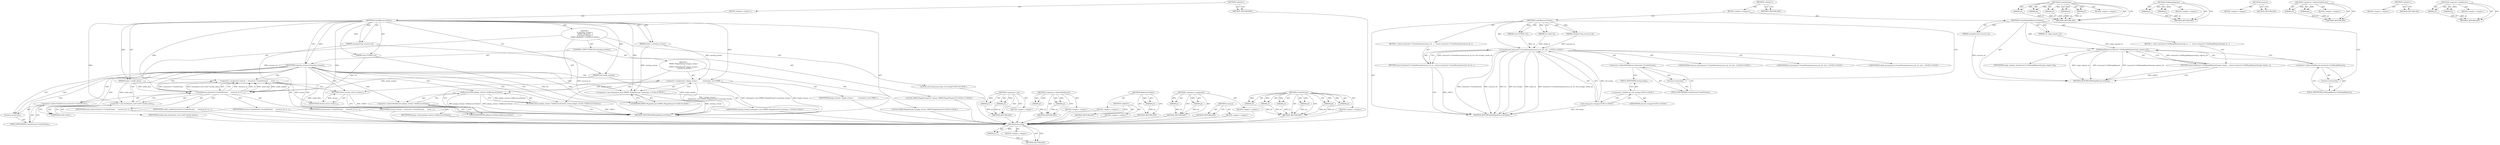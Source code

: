 digraph "&lt;operator&gt;.fieldAccess" {
vulnerable_96 [label=<(METHOD,CreateStream)>];
vulnerable_97 [label=<(PARAM,p1)>];
vulnerable_98 [label=<(PARAM,p2)>];
vulnerable_99 [label=<(PARAM,p3)>];
vulnerable_100 [label=<(PARAM,p4)>];
vulnerable_101 [label=<(PARAM,p5)>];
vulnerable_102 [label=<(PARAM,p6)>];
vulnerable_103 [label=<(BLOCK,&lt;empty&gt;,&lt;empty&gt;)>];
vulnerable_104 [label=<(METHOD_RETURN,ANY)>];
vulnerable_6 [label=<(METHOD,&lt;global&gt;)<SUB>1</SUB>>];
vulnerable_7 [label=<(BLOCK,&lt;empty&gt;,&lt;empty&gt;)<SUB>1</SUB>>];
vulnerable_8 [label=<(METHOD,CreateResourceClient)<SUB>1</SUB>>];
vulnerable_9 [label=<(PARAM,unsigned long resource_id)<SUB>2</SUB>>];
vulnerable_10 [label=<(PARAM,const GURL&amp; url)<SUB>2</SUB>>];
vulnerable_11 [label=<(PARAM,bool notify_needed)<SUB>2</SUB>>];
vulnerable_12 [label=<(PARAM,intptr_t notify_data)<SUB>3</SUB>>];
vulnerable_13 [label=<(PARAM,intptr_t existing_stream)<SUB>3</SUB>>];
vulnerable_14 [label="<(BLOCK,{
  if (existing_stream) {
    NPAPI::PluginStr...,{
  if (existing_stream) {
    NPAPI::PluginStr...)<SUB>3</SUB>>"];
vulnerable_15 [label=<(CONTROL_STRUCTURE,IF,if (existing_stream))<SUB>4</SUB>>];
vulnerable_16 [label=<(IDENTIFIER,existing_stream,if (existing_stream))<SUB>4</SUB>>];
vulnerable_17 [label="<(BLOCK,{
    NPAPI::PluginStream* plugin_stream =
    ...,{
    NPAPI::PluginStream* plugin_stream =
    ...)<SUB>4</SUB>>"];
vulnerable_18 [label="<(LOCAL,NPAPI.PluginStream* plugin_stream: NPAPI.PluginStream*)<SUB>5</SUB>>"];
vulnerable_19 [label=<(&lt;operator&gt;.assignment,* plugin_stream =
        reinterpret_cast&lt;NPAP...)<SUB>5</SUB>>];
vulnerable_20 [label=<(IDENTIFIER,plugin_stream,* plugin_stream =
        reinterpret_cast&lt;NPAP...)<SUB>5</SUB>>];
vulnerable_21 [label="<(&lt;operator&gt;.cast,reinterpret_cast&lt;NPAPI::PluginStream*&gt;(existing...)<SUB>6</SUB>>"];
vulnerable_22 [label="<(UNKNOWN,NPAPI::PluginStream*,NPAPI::PluginStream*)<SUB>6</SUB>>"];
vulnerable_23 [label="<(IDENTIFIER,existing_stream,reinterpret_cast&lt;NPAPI::PluginStream*&gt;(existing...)<SUB>6</SUB>>"];
vulnerable_24 [label=<(RETURN,return plugin_stream-&gt;AsResourceClient();,return plugin_stream-&gt;AsResourceClient();)<SUB>7</SUB>>];
vulnerable_25 [label=<(AsResourceClient,plugin_stream-&gt;AsResourceClient())<SUB>7</SUB>>];
vulnerable_26 [label=<(&lt;operator&gt;.indirectFieldAccess,plugin_stream-&gt;AsResourceClient)<SUB>7</SUB>>];
vulnerable_27 [label=<(IDENTIFIER,plugin_stream,plugin_stream-&gt;AsResourceClient())<SUB>7</SUB>>];
vulnerable_28 [label=<(FIELD_IDENTIFIER,AsResourceClient,AsResourceClient)<SUB>7</SUB>>];
vulnerable_29 [label="<(LOCAL,std.string mime_type: std.string)<SUB>10</SUB>>"];
vulnerable_30 [label="<(LOCAL,NPAPI.PluginStreamUrl* stream: NPAPI.PluginStreamUrl*)<SUB>11</SUB>>"];
vulnerable_31 [label=<(&lt;operator&gt;.assignment,*stream = instance()-&gt;CreateStream(
      resou...)<SUB>11</SUB>>];
vulnerable_32 [label=<(IDENTIFIER,stream,*stream = instance()-&gt;CreateStream(
      resou...)<SUB>11</SUB>>];
vulnerable_33 [label=<(CreateStream,instance()-&gt;CreateStream(
      resource_id, ur...)<SUB>11</SUB>>];
vulnerable_34 [label=<(&lt;operator&gt;.indirectFieldAccess,instance()-&gt;CreateStream)<SUB>11</SUB>>];
vulnerable_35 [label=<(instance,instance())<SUB>11</SUB>>];
vulnerable_36 [label=<(FIELD_IDENTIFIER,CreateStream,CreateStream)<SUB>11</SUB>>];
vulnerable_37 [label=<(IDENTIFIER,resource_id,instance()-&gt;CreateStream(
      resource_id, ur...)<SUB>12</SUB>>];
vulnerable_38 [label=<(IDENTIFIER,url,instance()-&gt;CreateStream(
      resource_id, ur...)<SUB>12</SUB>>];
vulnerable_39 [label=<(IDENTIFIER,mime_type,instance()-&gt;CreateStream(
      resource_id, ur...)<SUB>12</SUB>>];
vulnerable_40 [label=<(IDENTIFIER,notify_needed,instance()-&gt;CreateStream(
      resource_id, ur...)<SUB>12</SUB>>];
vulnerable_41 [label=<(&lt;operator&gt;.cast,reinterpret_cast&lt;void*&gt;(notify_data))<SUB>13</SUB>>];
vulnerable_42 [label=<(UNKNOWN,void*,void*)<SUB>13</SUB>>];
vulnerable_43 [label=<(IDENTIFIER,notify_data,reinterpret_cast&lt;void*&gt;(notify_data))<SUB>13</SUB>>];
vulnerable_44 [label=<(RETURN,return stream;,return stream;)<SUB>14</SUB>>];
vulnerable_45 [label=<(IDENTIFIER,stream,return stream;)<SUB>14</SUB>>];
vulnerable_46 [label=<(METHOD_RETURN,WebPluginResourceClient)<SUB>1</SUB>>];
vulnerable_48 [label=<(METHOD_RETURN,ANY)<SUB>1</SUB>>];
vulnerable_82 [label=<(METHOD,&lt;operator&gt;.cast)>];
vulnerable_83 [label=<(PARAM,p1)>];
vulnerable_84 [label=<(PARAM,p2)>];
vulnerable_85 [label=<(BLOCK,&lt;empty&gt;,&lt;empty&gt;)>];
vulnerable_86 [label=<(METHOD_RETURN,ANY)>];
vulnerable_91 [label=<(METHOD,&lt;operator&gt;.indirectFieldAccess)>];
vulnerable_92 [label=<(PARAM,p1)>];
vulnerable_93 [label=<(PARAM,p2)>];
vulnerable_94 [label=<(BLOCK,&lt;empty&gt;,&lt;empty&gt;)>];
vulnerable_95 [label=<(METHOD_RETURN,ANY)>];
vulnerable_87 [label=<(METHOD,AsResourceClient)>];
vulnerable_88 [label=<(PARAM,p1)>];
vulnerable_89 [label=<(BLOCK,&lt;empty&gt;,&lt;empty&gt;)>];
vulnerable_90 [label=<(METHOD_RETURN,ANY)>];
vulnerable_77 [label=<(METHOD,&lt;operator&gt;.assignment)>];
vulnerable_78 [label=<(PARAM,p1)>];
vulnerable_79 [label=<(PARAM,p2)>];
vulnerable_80 [label=<(BLOCK,&lt;empty&gt;,&lt;empty&gt;)>];
vulnerable_81 [label=<(METHOD_RETURN,ANY)>];
vulnerable_71 [label=<(METHOD,&lt;global&gt;)<SUB>1</SUB>>];
vulnerable_72 [label=<(BLOCK,&lt;empty&gt;,&lt;empty&gt;)>];
vulnerable_73 [label=<(METHOD_RETURN,ANY)>];
vulnerable_105 [label=<(METHOD,instance)>];
vulnerable_106 [label=<(BLOCK,&lt;empty&gt;,&lt;empty&gt;)>];
vulnerable_107 [label=<(METHOD_RETURN,ANY)>];
fixed_76 [label=<(METHOD,std.string)>];
fixed_77 [label=<(PARAM,p1)>];
fixed_78 [label=<(BLOCK,&lt;empty&gt;,&lt;empty&gt;)>];
fixed_79 [label=<(METHOD_RETURN,ANY)>];
fixed_6 [label=<(METHOD,&lt;global&gt;)<SUB>1</SUB>>];
fixed_7 [label=<(BLOCK,&lt;empty&gt;,&lt;empty&gt;)<SUB>1</SUB>>];
fixed_8 [label=<(METHOD,CreateResourceClient)<SUB>1</SUB>>];
fixed_9 [label=<(PARAM,unsigned long resource_id)<SUB>2</SUB>>];
fixed_10 [label=<(PARAM,const GURL&amp; url)<SUB>2</SUB>>];
fixed_11 [label=<(PARAM,int notify_id)<SUB>2</SUB>>];
fixed_12 [label=<(BLOCK,{
  return instance()-&gt;CreateStream(resource_id...,{
  return instance()-&gt;CreateStream(resource_id...)<SUB>2</SUB>>];
fixed_13 [label=<(RETURN,return instance()-&gt;CreateStream(resource_id, ur...,return instance()-&gt;CreateStream(resource_id, ur...)<SUB>3</SUB>>];
fixed_14 [label="<(CreateStream,instance()-&gt;CreateStream(resource_id, url, std:...)<SUB>3</SUB>>"];
fixed_15 [label=<(&lt;operator&gt;.indirectFieldAccess,instance()-&gt;CreateStream)<SUB>3</SUB>>];
fixed_16 [label=<(instance,instance())<SUB>3</SUB>>];
fixed_17 [label=<(FIELD_IDENTIFIER,CreateStream,CreateStream)<SUB>3</SUB>>];
fixed_18 [label="<(IDENTIFIER,resource_id,instance()-&gt;CreateStream(resource_id, url, std:...)<SUB>3</SUB>>"];
fixed_19 [label="<(IDENTIFIER,url,instance()-&gt;CreateStream(resource_id, url, std:...)<SUB>3</SUB>>"];
fixed_20 [label="<(std.string,std::string())<SUB>3</SUB>>"];
fixed_21 [label="<(&lt;operator&gt;.fieldAccess,std::string)<SUB>3</SUB>>"];
fixed_22 [label="<(IDENTIFIER,std,std::string())<SUB>3</SUB>>"];
fixed_23 [label=<(FIELD_IDENTIFIER,string,string)<SUB>3</SUB>>];
fixed_24 [label="<(IDENTIFIER,notify_id,instance()-&gt;CreateStream(resource_id, url, std:...)<SUB>3</SUB>>"];
fixed_25 [label=<(METHOD_RETURN,WebPluginResourceClient)<SUB>1</SUB>>];
fixed_27 [label=<(METHOD,CreateSeekableResourceClient)<SUB>6</SUB>>];
fixed_28 [label=<(PARAM,unsigned long resource_id)<SUB>7</SUB>>];
fixed_29 [label=<(PARAM,int range_request_id)<SUB>7</SUB>>];
fixed_30 [label=<(BLOCK,{
  return instance()-&gt;GetRangeRequest(range_re...,{
  return instance()-&gt;GetRangeRequest(range_re...)<SUB>7</SUB>>];
fixed_31 [label=<(RETURN,return instance()-&gt;GetRangeRequest(range_reques...,return instance()-&gt;GetRangeRequest(range_reques...)<SUB>8</SUB>>];
fixed_32 [label=<(GetRangeRequest,instance()-&gt;GetRangeRequest(range_request_id))<SUB>8</SUB>>];
fixed_33 [label=<(&lt;operator&gt;.indirectFieldAccess,instance()-&gt;GetRangeRequest)<SUB>8</SUB>>];
fixed_34 [label=<(instance,instance())<SUB>8</SUB>>];
fixed_35 [label=<(FIELD_IDENTIFIER,GetRangeRequest,GetRangeRequest)<SUB>8</SUB>>];
fixed_36 [label=<(IDENTIFIER,range_request_id,instance()-&gt;GetRangeRequest(range_request_id))<SUB>8</SUB>>];
fixed_37 [label=<(METHOD_RETURN,WebPluginResourceClient)<SUB>6</SUB>>];
fixed_39 [label=<(METHOD_RETURN,ANY)<SUB>1</SUB>>];
fixed_60 [label=<(METHOD,CreateStream)>];
fixed_61 [label=<(PARAM,p1)>];
fixed_62 [label=<(PARAM,p2)>];
fixed_63 [label=<(PARAM,p3)>];
fixed_64 [label=<(PARAM,p4)>];
fixed_65 [label=<(PARAM,p5)>];
fixed_66 [label=<(BLOCK,&lt;empty&gt;,&lt;empty&gt;)>];
fixed_67 [label=<(METHOD_RETURN,ANY)>];
fixed_85 [label=<(METHOD,GetRangeRequest)>];
fixed_86 [label=<(PARAM,p1)>];
fixed_87 [label=<(PARAM,p2)>];
fixed_88 [label=<(BLOCK,&lt;empty&gt;,&lt;empty&gt;)>];
fixed_89 [label=<(METHOD_RETURN,ANY)>];
fixed_73 [label=<(METHOD,instance)>];
fixed_74 [label=<(BLOCK,&lt;empty&gt;,&lt;empty&gt;)>];
fixed_75 [label=<(METHOD_RETURN,ANY)>];
fixed_68 [label=<(METHOD,&lt;operator&gt;.indirectFieldAccess)>];
fixed_69 [label=<(PARAM,p1)>];
fixed_70 [label=<(PARAM,p2)>];
fixed_71 [label=<(BLOCK,&lt;empty&gt;,&lt;empty&gt;)>];
fixed_72 [label=<(METHOD_RETURN,ANY)>];
fixed_54 [label=<(METHOD,&lt;global&gt;)<SUB>1</SUB>>];
fixed_55 [label=<(BLOCK,&lt;empty&gt;,&lt;empty&gt;)>];
fixed_56 [label=<(METHOD_RETURN,ANY)>];
fixed_80 [label=<(METHOD,&lt;operator&gt;.fieldAccess)>];
fixed_81 [label=<(PARAM,p1)>];
fixed_82 [label=<(PARAM,p2)>];
fixed_83 [label=<(BLOCK,&lt;empty&gt;,&lt;empty&gt;)>];
fixed_84 [label=<(METHOD_RETURN,ANY)>];
vulnerable_96 -> vulnerable_97  [key=0, label="AST: "];
vulnerable_96 -> vulnerable_97  [key=1, label="DDG: "];
vulnerable_96 -> vulnerable_103  [key=0, label="AST: "];
vulnerable_96 -> vulnerable_98  [key=0, label="AST: "];
vulnerable_96 -> vulnerable_98  [key=1, label="DDG: "];
vulnerable_96 -> vulnerable_104  [key=0, label="AST: "];
vulnerable_96 -> vulnerable_104  [key=1, label="CFG: "];
vulnerable_96 -> vulnerable_99  [key=0, label="AST: "];
vulnerable_96 -> vulnerable_99  [key=1, label="DDG: "];
vulnerable_96 -> vulnerable_100  [key=0, label="AST: "];
vulnerable_96 -> vulnerable_100  [key=1, label="DDG: "];
vulnerable_96 -> vulnerable_101  [key=0, label="AST: "];
vulnerable_96 -> vulnerable_101  [key=1, label="DDG: "];
vulnerable_96 -> vulnerable_102  [key=0, label="AST: "];
vulnerable_96 -> vulnerable_102  [key=1, label="DDG: "];
vulnerable_97 -> vulnerable_104  [key=0, label="DDG: p1"];
vulnerable_98 -> vulnerable_104  [key=0, label="DDG: p2"];
vulnerable_99 -> vulnerable_104  [key=0, label="DDG: p3"];
vulnerable_100 -> vulnerable_104  [key=0, label="DDG: p4"];
vulnerable_101 -> vulnerable_104  [key=0, label="DDG: p5"];
vulnerable_102 -> vulnerable_104  [key=0, label="DDG: p6"];
vulnerable_103 -> fixed_76  [key=0];
vulnerable_104 -> fixed_76  [key=0];
vulnerable_6 -> vulnerable_7  [key=0, label="AST: "];
vulnerable_6 -> vulnerable_48  [key=0, label="AST: "];
vulnerable_6 -> vulnerable_48  [key=1, label="CFG: "];
vulnerable_7 -> vulnerable_8  [key=0, label="AST: "];
vulnerable_8 -> vulnerable_9  [key=0, label="AST: "];
vulnerable_8 -> vulnerable_9  [key=1, label="DDG: "];
vulnerable_8 -> vulnerable_10  [key=0, label="AST: "];
vulnerable_8 -> vulnerable_10  [key=1, label="DDG: "];
vulnerable_8 -> vulnerable_11  [key=0, label="AST: "];
vulnerable_8 -> vulnerable_11  [key=1, label="DDG: "];
vulnerable_8 -> vulnerable_12  [key=0, label="AST: "];
vulnerable_8 -> vulnerable_12  [key=1, label="DDG: "];
vulnerable_8 -> vulnerable_13  [key=0, label="AST: "];
vulnerable_8 -> vulnerable_13  [key=1, label="DDG: "];
vulnerable_8 -> vulnerable_14  [key=0, label="AST: "];
vulnerable_8 -> vulnerable_46  [key=0, label="AST: "];
vulnerable_8 -> vulnerable_16  [key=0, label="CFG: "];
vulnerable_8 -> vulnerable_16  [key=1, label="DDG: "];
vulnerable_8 -> vulnerable_45  [key=0, label="DDG: "];
vulnerable_8 -> vulnerable_19  [key=0, label="DDG: "];
vulnerable_8 -> vulnerable_33  [key=0, label="DDG: "];
vulnerable_8 -> vulnerable_41  [key=0, label="DDG: "];
vulnerable_8 -> vulnerable_21  [key=0, label="DDG: "];
vulnerable_9 -> vulnerable_46  [key=0, label="DDG: resource_id"];
vulnerable_9 -> vulnerable_33  [key=0, label="DDG: resource_id"];
vulnerable_10 -> vulnerable_46  [key=0, label="DDG: url"];
vulnerable_10 -> vulnerable_33  [key=0, label="DDG: url"];
vulnerable_11 -> vulnerable_46  [key=0, label="DDG: notify_needed"];
vulnerable_11 -> vulnerable_33  [key=0, label="DDG: notify_needed"];
vulnerable_12 -> vulnerable_46  [key=0, label="DDG: notify_data"];
vulnerable_12 -> vulnerable_33  [key=0, label="DDG: notify_data"];
vulnerable_12 -> vulnerable_41  [key=0, label="DDG: notify_data"];
vulnerable_13 -> vulnerable_19  [key=0, label="DDG: existing_stream"];
vulnerable_13 -> vulnerable_21  [key=0, label="DDG: existing_stream"];
vulnerable_14 -> vulnerable_15  [key=0, label="AST: "];
vulnerable_14 -> vulnerable_29  [key=0, label="AST: "];
vulnerable_14 -> vulnerable_30  [key=0, label="AST: "];
vulnerable_14 -> vulnerable_31  [key=0, label="AST: "];
vulnerable_14 -> vulnerable_44  [key=0, label="AST: "];
vulnerable_15 -> vulnerable_16  [key=0, label="AST: "];
vulnerable_15 -> vulnerable_17  [key=0, label="AST: "];
vulnerable_16 -> vulnerable_22  [key=0, label="CFG: "];
vulnerable_16 -> vulnerable_22  [key=1, label="CDG: "];
vulnerable_16 -> vulnerable_35  [key=0, label="CFG: "];
vulnerable_16 -> vulnerable_35  [key=1, label="CDG: "];
vulnerable_16 -> vulnerable_24  [key=0, label="CDG: "];
vulnerable_16 -> vulnerable_34  [key=0, label="CDG: "];
vulnerable_16 -> vulnerable_21  [key=0, label="CDG: "];
vulnerable_16 -> vulnerable_33  [key=0, label="CDG: "];
vulnerable_16 -> vulnerable_26  [key=0, label="CDG: "];
vulnerable_16 -> vulnerable_42  [key=0, label="CDG: "];
vulnerable_16 -> vulnerable_19  [key=0, label="CDG: "];
vulnerable_16 -> vulnerable_28  [key=0, label="CDG: "];
vulnerable_16 -> vulnerable_36  [key=0, label="CDG: "];
vulnerable_16 -> vulnerable_25  [key=0, label="CDG: "];
vulnerable_16 -> vulnerable_41  [key=0, label="CDG: "];
vulnerable_16 -> vulnerable_44  [key=0, label="CDG: "];
vulnerable_16 -> vulnerable_31  [key=0, label="CDG: "];
vulnerable_17 -> vulnerable_18  [key=0, label="AST: "];
vulnerable_17 -> vulnerable_19  [key=0, label="AST: "];
vulnerable_17 -> vulnerable_24  [key=0, label="AST: "];
vulnerable_18 -> fixed_76  [key=0];
vulnerable_19 -> vulnerable_20  [key=0, label="AST: "];
vulnerable_19 -> vulnerable_21  [key=0, label="AST: "];
vulnerable_19 -> vulnerable_28  [key=0, label="CFG: "];
vulnerable_19 -> vulnerable_46  [key=0, label="DDG: plugin_stream"];
vulnerable_19 -> vulnerable_46  [key=1, label="DDG: reinterpret_cast&lt;NPAPI::PluginStream*&gt;(existing_stream)"];
vulnerable_19 -> vulnerable_46  [key=2, label="DDG: * plugin_stream =
        reinterpret_cast&lt;NPAPI::PluginStream*&gt;(existing_stream)"];
vulnerable_19 -> vulnerable_25  [key=0, label="DDG: plugin_stream"];
vulnerable_20 -> fixed_76  [key=0];
vulnerable_21 -> vulnerable_22  [key=0, label="AST: "];
vulnerable_21 -> vulnerable_23  [key=0, label="AST: "];
vulnerable_21 -> vulnerable_19  [key=0, label="CFG: "];
vulnerable_21 -> vulnerable_46  [key=0, label="DDG: existing_stream"];
vulnerable_22 -> vulnerable_21  [key=0, label="CFG: "];
vulnerable_23 -> fixed_76  [key=0];
vulnerable_24 -> vulnerable_25  [key=0, label="AST: "];
vulnerable_24 -> vulnerable_46  [key=0, label="CFG: "];
vulnerable_24 -> vulnerable_46  [key=1, label="DDG: &lt;RET&gt;"];
vulnerable_25 -> vulnerable_26  [key=0, label="AST: "];
vulnerable_25 -> vulnerable_24  [key=0, label="CFG: "];
vulnerable_25 -> vulnerable_24  [key=1, label="DDG: plugin_stream-&gt;AsResourceClient()"];
vulnerable_25 -> vulnerable_46  [key=0, label="DDG: plugin_stream-&gt;AsResourceClient"];
vulnerable_25 -> vulnerable_46  [key=1, label="DDG: plugin_stream-&gt;AsResourceClient()"];
vulnerable_26 -> vulnerable_27  [key=0, label="AST: "];
vulnerable_26 -> vulnerable_28  [key=0, label="AST: "];
vulnerable_26 -> vulnerable_25  [key=0, label="CFG: "];
vulnerable_27 -> fixed_76  [key=0];
vulnerable_28 -> vulnerable_26  [key=0, label="CFG: "];
vulnerable_29 -> fixed_76  [key=0];
vulnerable_30 -> fixed_76  [key=0];
vulnerable_31 -> vulnerable_32  [key=0, label="AST: "];
vulnerable_31 -> vulnerable_33  [key=0, label="AST: "];
vulnerable_31 -> vulnerable_44  [key=0, label="CFG: "];
vulnerable_31 -> vulnerable_45  [key=0, label="DDG: stream"];
vulnerable_32 -> fixed_76  [key=0];
vulnerable_33 -> vulnerable_34  [key=0, label="AST: "];
vulnerable_33 -> vulnerable_37  [key=0, label="AST: "];
vulnerable_33 -> vulnerable_38  [key=0, label="AST: "];
vulnerable_33 -> vulnerable_39  [key=0, label="AST: "];
vulnerable_33 -> vulnerable_40  [key=0, label="AST: "];
vulnerable_33 -> vulnerable_41  [key=0, label="AST: "];
vulnerable_33 -> vulnerable_31  [key=0, label="CFG: "];
vulnerable_33 -> vulnerable_31  [key=1, label="DDG: resource_id"];
vulnerable_33 -> vulnerable_31  [key=2, label="DDG: url"];
vulnerable_33 -> vulnerable_31  [key=3, label="DDG: mime_type"];
vulnerable_33 -> vulnerable_31  [key=4, label="DDG: notify_needed"];
vulnerable_33 -> vulnerable_31  [key=5, label="DDG: instance()-&gt;CreateStream"];
vulnerable_33 -> vulnerable_31  [key=6, label="DDG: reinterpret_cast&lt;void*&gt;(notify_data)"];
vulnerable_34 -> vulnerable_35  [key=0, label="AST: "];
vulnerable_34 -> vulnerable_36  [key=0, label="AST: "];
vulnerable_34 -> vulnerable_42  [key=0, label="CFG: "];
vulnerable_35 -> vulnerable_36  [key=0, label="CFG: "];
vulnerable_36 -> vulnerable_34  [key=0, label="CFG: "];
vulnerable_37 -> fixed_76  [key=0];
vulnerable_38 -> fixed_76  [key=0];
vulnerable_39 -> fixed_76  [key=0];
vulnerable_40 -> fixed_76  [key=0];
vulnerable_41 -> vulnerable_42  [key=0, label="AST: "];
vulnerable_41 -> vulnerable_43  [key=0, label="AST: "];
vulnerable_41 -> vulnerable_33  [key=0, label="CFG: "];
vulnerable_42 -> vulnerable_41  [key=0, label="CFG: "];
vulnerable_43 -> fixed_76  [key=0];
vulnerable_44 -> vulnerable_45  [key=0, label="AST: "];
vulnerable_44 -> vulnerable_46  [key=0, label="CFG: "];
vulnerable_44 -> vulnerable_46  [key=1, label="DDG: &lt;RET&gt;"];
vulnerable_45 -> vulnerable_44  [key=0, label="DDG: stream"];
vulnerable_46 -> fixed_76  [key=0];
vulnerable_48 -> fixed_76  [key=0];
vulnerable_82 -> vulnerable_83  [key=0, label="AST: "];
vulnerable_82 -> vulnerable_83  [key=1, label="DDG: "];
vulnerable_82 -> vulnerable_85  [key=0, label="AST: "];
vulnerable_82 -> vulnerable_84  [key=0, label="AST: "];
vulnerable_82 -> vulnerable_84  [key=1, label="DDG: "];
vulnerable_82 -> vulnerable_86  [key=0, label="AST: "];
vulnerable_82 -> vulnerable_86  [key=1, label="CFG: "];
vulnerable_83 -> vulnerable_86  [key=0, label="DDG: p1"];
vulnerable_84 -> vulnerable_86  [key=0, label="DDG: p2"];
vulnerable_85 -> fixed_76  [key=0];
vulnerable_86 -> fixed_76  [key=0];
vulnerable_91 -> vulnerable_92  [key=0, label="AST: "];
vulnerable_91 -> vulnerable_92  [key=1, label="DDG: "];
vulnerable_91 -> vulnerable_94  [key=0, label="AST: "];
vulnerable_91 -> vulnerable_93  [key=0, label="AST: "];
vulnerable_91 -> vulnerable_93  [key=1, label="DDG: "];
vulnerable_91 -> vulnerable_95  [key=0, label="AST: "];
vulnerable_91 -> vulnerable_95  [key=1, label="CFG: "];
vulnerable_92 -> vulnerable_95  [key=0, label="DDG: p1"];
vulnerable_93 -> vulnerable_95  [key=0, label="DDG: p2"];
vulnerable_94 -> fixed_76  [key=0];
vulnerable_95 -> fixed_76  [key=0];
vulnerable_87 -> vulnerable_88  [key=0, label="AST: "];
vulnerable_87 -> vulnerable_88  [key=1, label="DDG: "];
vulnerable_87 -> vulnerable_89  [key=0, label="AST: "];
vulnerable_87 -> vulnerable_90  [key=0, label="AST: "];
vulnerable_87 -> vulnerable_90  [key=1, label="CFG: "];
vulnerable_88 -> vulnerable_90  [key=0, label="DDG: p1"];
vulnerable_89 -> fixed_76  [key=0];
vulnerable_90 -> fixed_76  [key=0];
vulnerable_77 -> vulnerable_78  [key=0, label="AST: "];
vulnerable_77 -> vulnerable_78  [key=1, label="DDG: "];
vulnerable_77 -> vulnerable_80  [key=0, label="AST: "];
vulnerable_77 -> vulnerable_79  [key=0, label="AST: "];
vulnerable_77 -> vulnerable_79  [key=1, label="DDG: "];
vulnerable_77 -> vulnerable_81  [key=0, label="AST: "];
vulnerable_77 -> vulnerable_81  [key=1, label="CFG: "];
vulnerable_78 -> vulnerable_81  [key=0, label="DDG: p1"];
vulnerable_79 -> vulnerable_81  [key=0, label="DDG: p2"];
vulnerable_80 -> fixed_76  [key=0];
vulnerable_81 -> fixed_76  [key=0];
vulnerable_71 -> vulnerable_72  [key=0, label="AST: "];
vulnerable_71 -> vulnerable_73  [key=0, label="AST: "];
vulnerable_71 -> vulnerable_73  [key=1, label="CFG: "];
vulnerable_72 -> fixed_76  [key=0];
vulnerable_73 -> fixed_76  [key=0];
vulnerable_105 -> vulnerable_106  [key=0, label="AST: "];
vulnerable_105 -> vulnerable_107  [key=0, label="AST: "];
vulnerable_105 -> vulnerable_107  [key=1, label="CFG: "];
vulnerable_106 -> fixed_76  [key=0];
vulnerable_107 -> fixed_76  [key=0];
fixed_76 -> fixed_77  [key=0, label="AST: "];
fixed_76 -> fixed_77  [key=1, label="DDG: "];
fixed_76 -> fixed_78  [key=0, label="AST: "];
fixed_76 -> fixed_79  [key=0, label="AST: "];
fixed_76 -> fixed_79  [key=1, label="CFG: "];
fixed_77 -> fixed_79  [key=0, label="DDG: p1"];
fixed_6 -> fixed_7  [key=0, label="AST: "];
fixed_6 -> fixed_39  [key=0, label="AST: "];
fixed_6 -> fixed_39  [key=1, label="CFG: "];
fixed_7 -> fixed_8  [key=0, label="AST: "];
fixed_7 -> fixed_27  [key=0, label="AST: "];
fixed_8 -> fixed_9  [key=0, label="AST: "];
fixed_8 -> fixed_9  [key=1, label="DDG: "];
fixed_8 -> fixed_10  [key=0, label="AST: "];
fixed_8 -> fixed_10  [key=1, label="DDG: "];
fixed_8 -> fixed_11  [key=0, label="AST: "];
fixed_8 -> fixed_11  [key=1, label="DDG: "];
fixed_8 -> fixed_12  [key=0, label="AST: "];
fixed_8 -> fixed_25  [key=0, label="AST: "];
fixed_8 -> fixed_16  [key=0, label="CFG: "];
fixed_8 -> fixed_14  [key=0, label="DDG: "];
fixed_9 -> fixed_14  [key=0, label="DDG: resource_id"];
fixed_10 -> fixed_14  [key=0, label="DDG: url"];
fixed_11 -> fixed_14  [key=0, label="DDG: notify_id"];
fixed_12 -> fixed_13  [key=0, label="AST: "];
fixed_13 -> fixed_14  [key=0, label="AST: "];
fixed_13 -> fixed_25  [key=0, label="CFG: "];
fixed_13 -> fixed_25  [key=1, label="DDG: &lt;RET&gt;"];
fixed_14 -> fixed_15  [key=0, label="AST: "];
fixed_14 -> fixed_18  [key=0, label="AST: "];
fixed_14 -> fixed_19  [key=0, label="AST: "];
fixed_14 -> fixed_20  [key=0, label="AST: "];
fixed_14 -> fixed_24  [key=0, label="AST: "];
fixed_14 -> fixed_13  [key=0, label="CFG: "];
fixed_14 -> fixed_13  [key=1, label="DDG: instance()-&gt;CreateStream(resource_id, url, std::string(), notify_id)"];
fixed_14 -> fixed_25  [key=0, label="DDG: instance()-&gt;CreateStream"];
fixed_14 -> fixed_25  [key=1, label="DDG: resource_id"];
fixed_14 -> fixed_25  [key=2, label="DDG: url"];
fixed_14 -> fixed_25  [key=3, label="DDG: std::string()"];
fixed_14 -> fixed_25  [key=4, label="DDG: notify_id"];
fixed_14 -> fixed_25  [key=5, label="DDG: instance()-&gt;CreateStream(resource_id, url, std::string(), notify_id)"];
fixed_15 -> fixed_16  [key=0, label="AST: "];
fixed_15 -> fixed_17  [key=0, label="AST: "];
fixed_15 -> fixed_23  [key=0, label="CFG: "];
fixed_16 -> fixed_17  [key=0, label="CFG: "];
fixed_17 -> fixed_15  [key=0, label="CFG: "];
fixed_20 -> fixed_21  [key=0, label="AST: "];
fixed_20 -> fixed_14  [key=0, label="CFG: "];
fixed_20 -> fixed_14  [key=1, label="DDG: std::string"];
fixed_20 -> fixed_25  [key=0, label="DDG: std::string"];
fixed_21 -> fixed_22  [key=0, label="AST: "];
fixed_21 -> fixed_23  [key=0, label="AST: "];
fixed_21 -> fixed_20  [key=0, label="CFG: "];
fixed_23 -> fixed_21  [key=0, label="CFG: "];
fixed_27 -> fixed_28  [key=0, label="AST: "];
fixed_27 -> fixed_28  [key=1, label="DDG: "];
fixed_27 -> fixed_29  [key=0, label="AST: "];
fixed_27 -> fixed_29  [key=1, label="DDG: "];
fixed_27 -> fixed_30  [key=0, label="AST: "];
fixed_27 -> fixed_37  [key=0, label="AST: "];
fixed_27 -> fixed_34  [key=0, label="CFG: "];
fixed_27 -> fixed_32  [key=0, label="DDG: "];
fixed_28 -> fixed_37  [key=0, label="DDG: resource_id"];
fixed_29 -> fixed_32  [key=0, label="DDG: range_request_id"];
fixed_30 -> fixed_31  [key=0, label="AST: "];
fixed_31 -> fixed_32  [key=0, label="AST: "];
fixed_31 -> fixed_37  [key=0, label="CFG: "];
fixed_31 -> fixed_37  [key=1, label="DDG: &lt;RET&gt;"];
fixed_32 -> fixed_33  [key=0, label="AST: "];
fixed_32 -> fixed_36  [key=0, label="AST: "];
fixed_32 -> fixed_31  [key=0, label="CFG: "];
fixed_32 -> fixed_31  [key=1, label="DDG: instance()-&gt;GetRangeRequest(range_request_id)"];
fixed_32 -> fixed_37  [key=0, label="DDG: instance()-&gt;GetRangeRequest"];
fixed_32 -> fixed_37  [key=1, label="DDG: range_request_id"];
fixed_32 -> fixed_37  [key=2, label="DDG: instance()-&gt;GetRangeRequest(range_request_id)"];
fixed_33 -> fixed_34  [key=0, label="AST: "];
fixed_33 -> fixed_35  [key=0, label="AST: "];
fixed_33 -> fixed_32  [key=0, label="CFG: "];
fixed_34 -> fixed_35  [key=0, label="CFG: "];
fixed_35 -> fixed_33  [key=0, label="CFG: "];
fixed_60 -> fixed_61  [key=0, label="AST: "];
fixed_60 -> fixed_61  [key=1, label="DDG: "];
fixed_60 -> fixed_66  [key=0, label="AST: "];
fixed_60 -> fixed_62  [key=0, label="AST: "];
fixed_60 -> fixed_62  [key=1, label="DDG: "];
fixed_60 -> fixed_67  [key=0, label="AST: "];
fixed_60 -> fixed_67  [key=1, label="CFG: "];
fixed_60 -> fixed_63  [key=0, label="AST: "];
fixed_60 -> fixed_63  [key=1, label="DDG: "];
fixed_60 -> fixed_64  [key=0, label="AST: "];
fixed_60 -> fixed_64  [key=1, label="DDG: "];
fixed_60 -> fixed_65  [key=0, label="AST: "];
fixed_60 -> fixed_65  [key=1, label="DDG: "];
fixed_61 -> fixed_67  [key=0, label="DDG: p1"];
fixed_62 -> fixed_67  [key=0, label="DDG: p2"];
fixed_63 -> fixed_67  [key=0, label="DDG: p3"];
fixed_64 -> fixed_67  [key=0, label="DDG: p4"];
fixed_65 -> fixed_67  [key=0, label="DDG: p5"];
fixed_85 -> fixed_86  [key=0, label="AST: "];
fixed_85 -> fixed_86  [key=1, label="DDG: "];
fixed_85 -> fixed_88  [key=0, label="AST: "];
fixed_85 -> fixed_87  [key=0, label="AST: "];
fixed_85 -> fixed_87  [key=1, label="DDG: "];
fixed_85 -> fixed_89  [key=0, label="AST: "];
fixed_85 -> fixed_89  [key=1, label="CFG: "];
fixed_86 -> fixed_89  [key=0, label="DDG: p1"];
fixed_87 -> fixed_89  [key=0, label="DDG: p2"];
fixed_73 -> fixed_74  [key=0, label="AST: "];
fixed_73 -> fixed_75  [key=0, label="AST: "];
fixed_73 -> fixed_75  [key=1, label="CFG: "];
fixed_68 -> fixed_69  [key=0, label="AST: "];
fixed_68 -> fixed_69  [key=1, label="DDG: "];
fixed_68 -> fixed_71  [key=0, label="AST: "];
fixed_68 -> fixed_70  [key=0, label="AST: "];
fixed_68 -> fixed_70  [key=1, label="DDG: "];
fixed_68 -> fixed_72  [key=0, label="AST: "];
fixed_68 -> fixed_72  [key=1, label="CFG: "];
fixed_69 -> fixed_72  [key=0, label="DDG: p1"];
fixed_70 -> fixed_72  [key=0, label="DDG: p2"];
fixed_54 -> fixed_55  [key=0, label="AST: "];
fixed_54 -> fixed_56  [key=0, label="AST: "];
fixed_54 -> fixed_56  [key=1, label="CFG: "];
fixed_80 -> fixed_81  [key=0, label="AST: "];
fixed_80 -> fixed_81  [key=1, label="DDG: "];
fixed_80 -> fixed_83  [key=0, label="AST: "];
fixed_80 -> fixed_82  [key=0, label="AST: "];
fixed_80 -> fixed_82  [key=1, label="DDG: "];
fixed_80 -> fixed_84  [key=0, label="AST: "];
fixed_80 -> fixed_84  [key=1, label="CFG: "];
fixed_81 -> fixed_84  [key=0, label="DDG: p1"];
fixed_82 -> fixed_84  [key=0, label="DDG: p2"];
}
